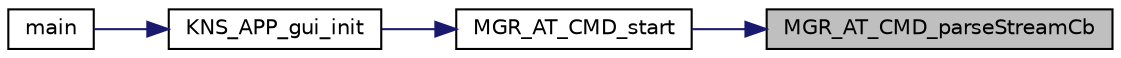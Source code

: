 digraph "MGR_AT_CMD_parseStreamCb"
{
 // INTERACTIVE_SVG=YES
 // LATEX_PDF_SIZE
  edge [fontname="Helvetica",fontsize="10",labelfontname="Helvetica",labelfontsize="10"];
  node [fontname="Helvetica",fontsize="10",shape=record];
  rankdir="RL";
  Node1 [label="MGR_AT_CMD_parseStreamCb",height=0.2,width=0.4,color="black", fillcolor="grey75", style="filled", fontcolor="black",tooltip="API used to extract the latest AT cmds from the incoming received data stream."];
  Node1 -> Node2 [dir="back",color="midnightblue",fontsize="10",style="solid",fontname="Helvetica"];
  Node2 [label="MGR_AT_CMD_start",height=0.2,width=0.4,color="black", fillcolor="white", style="filled",URL="$d0/d0f/group___m_g_r___a_t___c_m_d.html#ga8edd80aa91125cf8b5f711cd822df02a",tooltip="main API used to start AT command Manager"];
  Node2 -> Node3 [dir="back",color="midnightblue",fontsize="10",style="solid",fontname="Helvetica"];
  Node3 [label="KNS_APP_gui_init",height=0.2,width=0.4,color="black", fillcolor="white", style="filled",URL="$dd/d41/group___k_n_s___a_p_p.html#ga255c1dfa836e65189f22594678e9f616",tooltip="Init function needed for the application SW running in front of the GUI."];
  Node3 -> Node4 [dir="back",color="midnightblue",fontsize="10",style="solid",fontname="Helvetica"];
  Node4 [label="main",height=0.2,width=0.4,color="black", fillcolor="white", style="filled",URL="$d0/d29/main_8c.html#a840291bc02cba5474a4cb46a9b9566fe",tooltip="The application entry point."];
}
